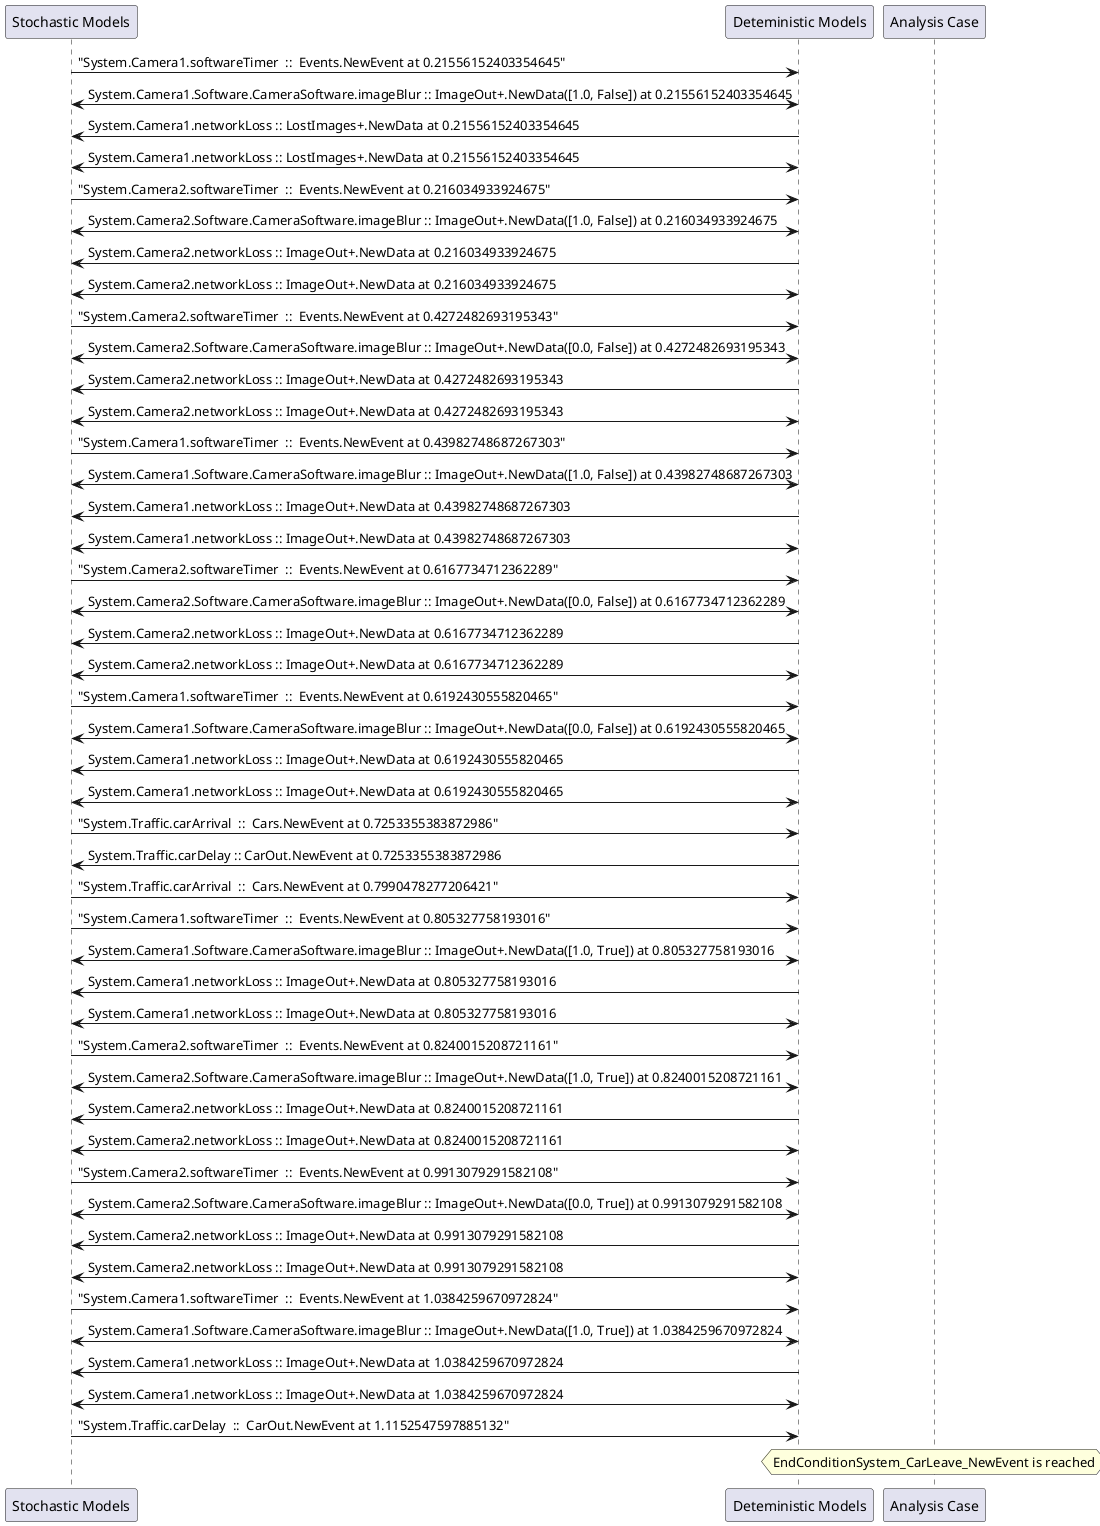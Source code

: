 
	@startuml
	participant "Stochastic Models" as stochmodel
	participant "Deteministic Models" as detmodel
	participant "Analysis Case" as analysis
	{3223_stop} stochmodel -> detmodel : "System.Camera1.softwareTimer  ::  Events.NewEvent at 0.21556152403354645"
detmodel <-> stochmodel : System.Camera1.Software.CameraSoftware.imageBlur :: ImageOut+.NewData([1.0, False]) at 0.21556152403354645
detmodel -> stochmodel : System.Camera1.networkLoss :: LostImages+.NewData at 0.21556152403354645
detmodel <-> stochmodel : System.Camera1.networkLoss :: LostImages+.NewData at 0.21556152403354645
{3239_stop} stochmodel -> detmodel : "System.Camera2.softwareTimer  ::  Events.NewEvent at 0.216034933924675"
detmodel <-> stochmodel : System.Camera2.Software.CameraSoftware.imageBlur :: ImageOut+.NewData([1.0, False]) at 0.216034933924675
detmodel -> stochmodel : System.Camera2.networkLoss :: ImageOut+.NewData at 0.216034933924675
detmodel <-> stochmodel : System.Camera2.networkLoss :: ImageOut+.NewData at 0.216034933924675
{3240_stop} stochmodel -> detmodel : "System.Camera2.softwareTimer  ::  Events.NewEvent at 0.4272482693195343"
detmodel <-> stochmodel : System.Camera2.Software.CameraSoftware.imageBlur :: ImageOut+.NewData([0.0, False]) at 0.4272482693195343
detmodel -> stochmodel : System.Camera2.networkLoss :: ImageOut+.NewData at 0.4272482693195343
detmodel <-> stochmodel : System.Camera2.networkLoss :: ImageOut+.NewData at 0.4272482693195343
{3224_stop} stochmodel -> detmodel : "System.Camera1.softwareTimer  ::  Events.NewEvent at 0.43982748687267303"
detmodel <-> stochmodel : System.Camera1.Software.CameraSoftware.imageBlur :: ImageOut+.NewData([1.0, False]) at 0.43982748687267303
detmodel -> stochmodel : System.Camera1.networkLoss :: ImageOut+.NewData at 0.43982748687267303
detmodel <-> stochmodel : System.Camera1.networkLoss :: ImageOut+.NewData at 0.43982748687267303
{3241_stop} stochmodel -> detmodel : "System.Camera2.softwareTimer  ::  Events.NewEvent at 0.6167734712362289"
detmodel <-> stochmodel : System.Camera2.Software.CameraSoftware.imageBlur :: ImageOut+.NewData([0.0, False]) at 0.6167734712362289
detmodel -> stochmodel : System.Camera2.networkLoss :: ImageOut+.NewData at 0.6167734712362289
detmodel <-> stochmodel : System.Camera2.networkLoss :: ImageOut+.NewData at 0.6167734712362289
{3225_stop} stochmodel -> detmodel : "System.Camera1.softwareTimer  ::  Events.NewEvent at 0.6192430555820465"
detmodel <-> stochmodel : System.Camera1.Software.CameraSoftware.imageBlur :: ImageOut+.NewData([0.0, False]) at 0.6192430555820465
detmodel -> stochmodel : System.Camera1.networkLoss :: ImageOut+.NewData at 0.6192430555820465
detmodel <-> stochmodel : System.Camera1.networkLoss :: ImageOut+.NewData at 0.6192430555820465
{3255_stop} stochmodel -> detmodel : "System.Traffic.carArrival  ::  Cars.NewEvent at 0.7253355383872986"
{3264_start} detmodel -> stochmodel : System.Traffic.carDelay :: CarOut.NewEvent at 0.7253355383872986
{3256_stop} stochmodel -> detmodel : "System.Traffic.carArrival  ::  Cars.NewEvent at 0.7990478277206421"
{3226_stop} stochmodel -> detmodel : "System.Camera1.softwareTimer  ::  Events.NewEvent at 0.805327758193016"
detmodel <-> stochmodel : System.Camera1.Software.CameraSoftware.imageBlur :: ImageOut+.NewData([1.0, True]) at 0.805327758193016
detmodel -> stochmodel : System.Camera1.networkLoss :: ImageOut+.NewData at 0.805327758193016
detmodel <-> stochmodel : System.Camera1.networkLoss :: ImageOut+.NewData at 0.805327758193016
{3242_stop} stochmodel -> detmodel : "System.Camera2.softwareTimer  ::  Events.NewEvent at 0.8240015208721161"
detmodel <-> stochmodel : System.Camera2.Software.CameraSoftware.imageBlur :: ImageOut+.NewData([1.0, True]) at 0.8240015208721161
detmodel -> stochmodel : System.Camera2.networkLoss :: ImageOut+.NewData at 0.8240015208721161
detmodel <-> stochmodel : System.Camera2.networkLoss :: ImageOut+.NewData at 0.8240015208721161
{3243_stop} stochmodel -> detmodel : "System.Camera2.softwareTimer  ::  Events.NewEvent at 0.9913079291582108"
detmodel <-> stochmodel : System.Camera2.Software.CameraSoftware.imageBlur :: ImageOut+.NewData([0.0, True]) at 0.9913079291582108
detmodel -> stochmodel : System.Camera2.networkLoss :: ImageOut+.NewData at 0.9913079291582108
detmodel <-> stochmodel : System.Camera2.networkLoss :: ImageOut+.NewData at 0.9913079291582108
{3227_stop} stochmodel -> detmodel : "System.Camera1.softwareTimer  ::  Events.NewEvent at 1.0384259670972824"
detmodel <-> stochmodel : System.Camera1.Software.CameraSoftware.imageBlur :: ImageOut+.NewData([1.0, True]) at 1.0384259670972824
detmodel -> stochmodel : System.Camera1.networkLoss :: ImageOut+.NewData at 1.0384259670972824
detmodel <-> stochmodel : System.Camera1.networkLoss :: ImageOut+.NewData at 1.0384259670972824
{3264_stop} stochmodel -> detmodel : "System.Traffic.carDelay  ::  CarOut.NewEvent at 1.1152547597885132"
{3264_start} <-> {3264_stop} : delay
hnote over analysis 
EndConditionSystem_CarLeave_NewEvent is reached
endnote
@enduml